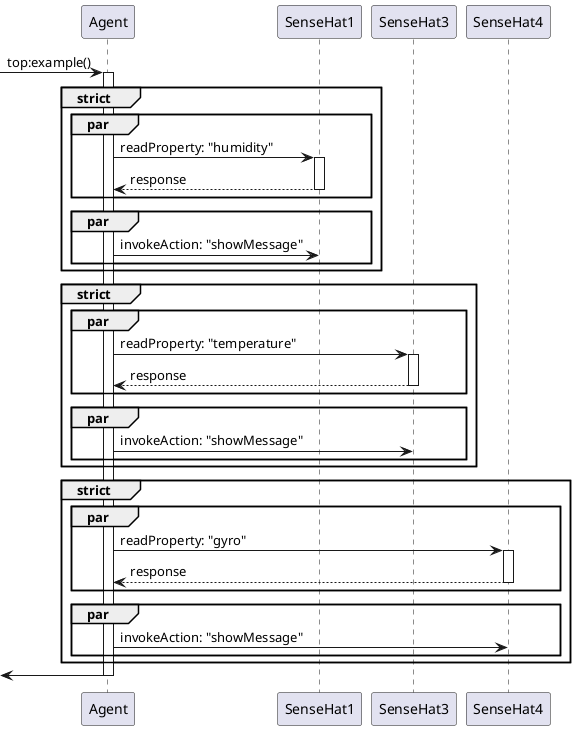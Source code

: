 @startuml topexample
[->"Agent": top:example()
activate "Agent"

group strict
    par
        "Agent" -> "SenseHat1" : readProperty: "humidity"
        activate "SenseHat1"
        "SenseHat1" --> "Agent" : response
        deactivate "SenseHat1"
    end
    par
        "Agent" -> "SenseHat1" : invokeAction: "showMessage"
    end
end
group strict
    par
        "Agent" -> "SenseHat3" : readProperty: "temperature"
        activate "SenseHat3"
        "SenseHat3" --> "Agent" : response
        deactivate "SenseHat3"
    end
    par
        "Agent" -> "SenseHat3" : invokeAction: "showMessage"
    end
end
group strict
    par
        "Agent" -> "SenseHat4" : readProperty: "gyro"
        activate "SenseHat4"
        "SenseHat4" --> "Agent" : response
        deactivate "SenseHat4"
    end
    par
        "Agent" -> "SenseHat4" : invokeAction: "showMessage"
    end
end

[<-"Agent"
deactivate "Agent"
@enduml
